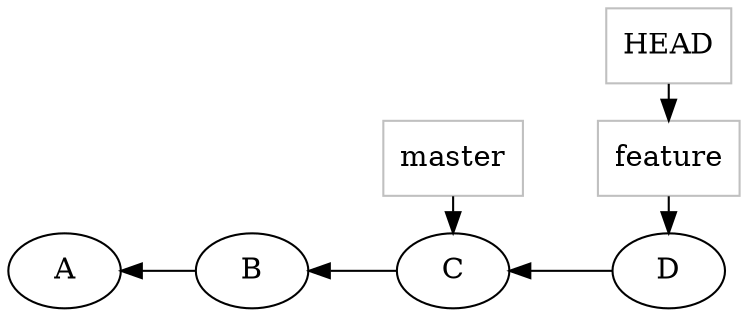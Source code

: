 digraph repo {
	rankdir="RL";
	C -> B;
	B -> A;
	D -> C;
	node [rank=3,shape=box, color=grey] master;
	node [rank=3,shape=box, color=grey] feature;
	master -> C;
	HEAD -> feature;
	feature -> D;
	{ rank = same; C; master;}
	{ rank = same; D; feature; HEAD;}
}
